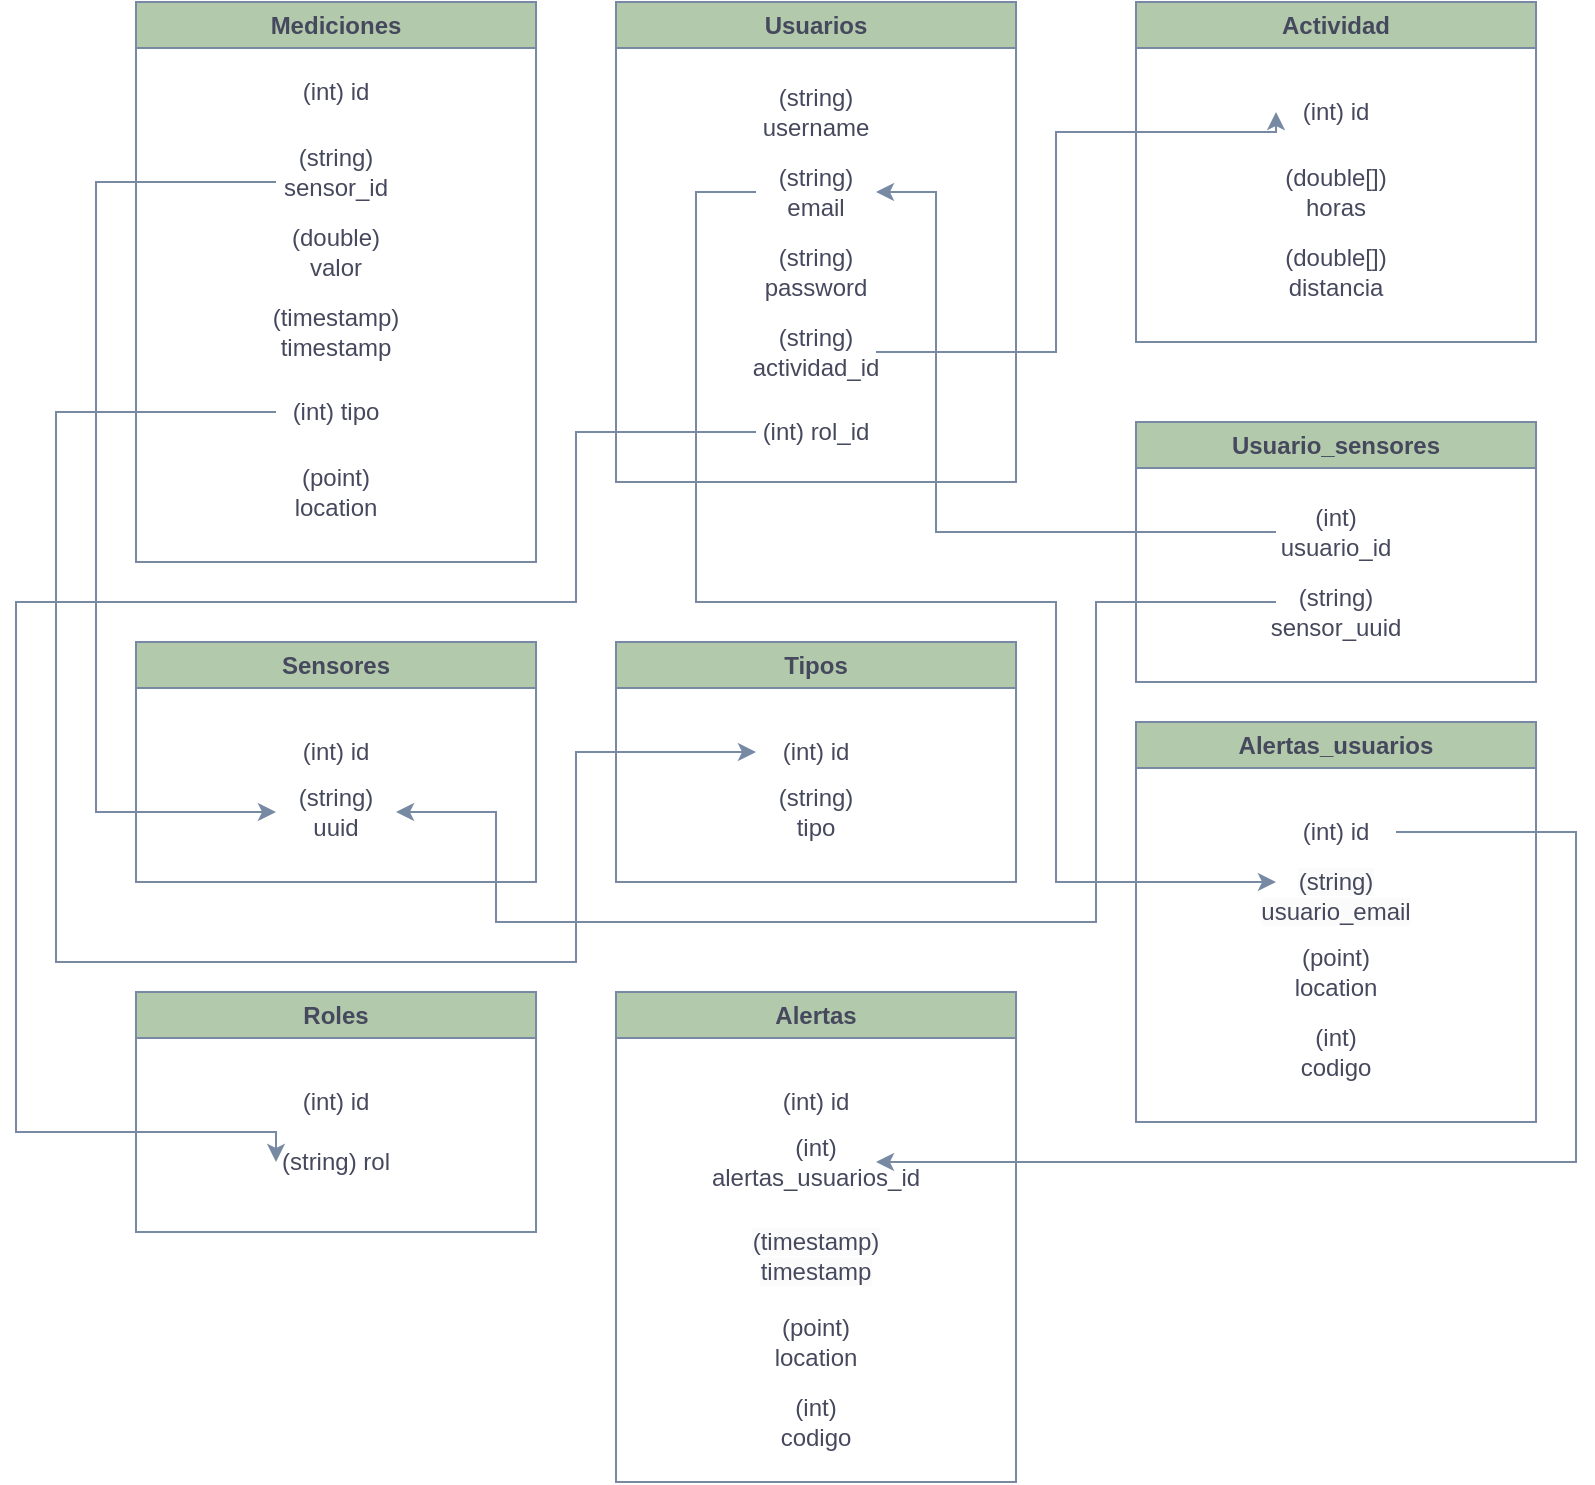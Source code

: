 <mxfile version="24.9.1">
  <diagram name="Página-1" id="d7KsWf4ks319aAviW53i">
    <mxGraphModel dx="1050" dy="603" grid="1" gridSize="10" guides="1" tooltips="1" connect="1" arrows="1" fold="1" page="1" pageScale="1" pageWidth="827" pageHeight="1169" math="0" shadow="0">
      <root>
        <mxCell id="0" />
        <mxCell id="1" parent="0" />
        <mxCell id="lPuHSy9JBYom4FwQSkHS-7" value="Usuarios" style="swimlane;whiteSpace=wrap;html=1;strokeWidth=1;fillColor=#B2C9AB;strokeColor=#788AA3;labelBackgroundColor=none;fontColor=#46495D;" parent="1" vertex="1">
          <mxGeometry x="320" y="90" width="200" height="240" as="geometry" />
        </mxCell>
        <mxCell id="lPuHSy9JBYom4FwQSkHS-16" value="(string) username" style="text;html=1;align=center;verticalAlign=middle;whiteSpace=wrap;rounded=0;strokeWidth=1;labelBackgroundColor=none;fontColor=#46495D;" parent="lPuHSy9JBYom4FwQSkHS-7" vertex="1">
          <mxGeometry x="70" y="40" width="60" height="30" as="geometry" />
        </mxCell>
        <mxCell id="lPuHSy9JBYom4FwQSkHS-17" value="(string) email" style="text;html=1;align=center;verticalAlign=middle;whiteSpace=wrap;rounded=0;strokeWidth=1;labelBackgroundColor=none;fontColor=#46495D;" parent="lPuHSy9JBYom4FwQSkHS-7" vertex="1">
          <mxGeometry x="70" y="80" width="60" height="30" as="geometry" />
        </mxCell>
        <mxCell id="lPuHSy9JBYom4FwQSkHS-18" value="(string) password" style="text;html=1;align=center;verticalAlign=middle;whiteSpace=wrap;rounded=0;strokeWidth=1;labelBackgroundColor=none;fontColor=#46495D;" parent="lPuHSy9JBYom4FwQSkHS-7" vertex="1">
          <mxGeometry x="70" y="120" width="60" height="30" as="geometry" />
        </mxCell>
        <mxCell id="lPuHSy9JBYom4FwQSkHS-32" value="(string) actividad_id" style="text;html=1;align=center;verticalAlign=middle;whiteSpace=wrap;rounded=0;strokeWidth=1;labelBackgroundColor=none;fontColor=#46495D;" parent="lPuHSy9JBYom4FwQSkHS-7" vertex="1">
          <mxGeometry x="70" y="160" width="60" height="30" as="geometry" />
        </mxCell>
        <mxCell id="368Kri4X5AZdjt9BAFAR-2" value="(int) rol_id" style="text;html=1;align=center;verticalAlign=middle;whiteSpace=wrap;rounded=0;strokeWidth=1;labelBackgroundColor=none;fontColor=#46495D;" parent="lPuHSy9JBYom4FwQSkHS-7" vertex="1">
          <mxGeometry x="70" y="200" width="60" height="30" as="geometry" />
        </mxCell>
        <mxCell id="lPuHSy9JBYom4FwQSkHS-8" value="Sensores" style="swimlane;whiteSpace=wrap;html=1;strokeWidth=1;fillColor=#B2C9AB;strokeColor=#788AA3;labelBackgroundColor=none;fontColor=#46495D;" parent="1" vertex="1">
          <mxGeometry x="80" y="410" width="200" height="120" as="geometry" />
        </mxCell>
        <mxCell id="lPuHSy9JBYom4FwQSkHS-20" value="(int) id" style="text;html=1;align=center;verticalAlign=middle;whiteSpace=wrap;rounded=0;strokeWidth=1;labelBackgroundColor=none;fontColor=#46495D;" parent="lPuHSy9JBYom4FwQSkHS-8" vertex="1">
          <mxGeometry x="70" y="40" width="60" height="30" as="geometry" />
        </mxCell>
        <mxCell id="vO8Bc6MrP7aM6KnfJU3P-3" value="(string) uuid" style="text;html=1;align=center;verticalAlign=middle;whiteSpace=wrap;rounded=0;strokeWidth=1;labelBackgroundColor=none;fontColor=#46495D;" parent="lPuHSy9JBYom4FwQSkHS-8" vertex="1">
          <mxGeometry x="70" y="70" width="60" height="30" as="geometry" />
        </mxCell>
        <mxCell id="lPuHSy9JBYom4FwQSkHS-6" value="Mediciones" style="swimlane;whiteSpace=wrap;html=1;strokeWidth=1;fillColor=#B2C9AB;strokeColor=#788AA3;labelBackgroundColor=none;fontColor=#46495D;" parent="1" vertex="1">
          <mxGeometry x="80" y="90" width="200" height="280" as="geometry" />
        </mxCell>
        <mxCell id="lPuHSy9JBYom4FwQSkHS-10" value="(int) id" style="text;html=1;align=center;verticalAlign=middle;whiteSpace=wrap;rounded=0;strokeWidth=1;labelBackgroundColor=none;fontColor=#46495D;" parent="lPuHSy9JBYom4FwQSkHS-6" vertex="1">
          <mxGeometry x="70" y="30" width="60" height="30" as="geometry" />
        </mxCell>
        <mxCell id="lPuHSy9JBYom4FwQSkHS-11" value="(string) sensor_id" style="text;html=1;align=center;verticalAlign=middle;whiteSpace=wrap;rounded=0;strokeWidth=1;labelBackgroundColor=none;fontColor=#46495D;" parent="lPuHSy9JBYom4FwQSkHS-6" vertex="1">
          <mxGeometry x="70" y="70" width="60" height="30" as="geometry" />
        </mxCell>
        <mxCell id="lPuHSy9JBYom4FwQSkHS-12" value="(double) valor" style="text;html=1;align=center;verticalAlign=middle;whiteSpace=wrap;rounded=0;strokeWidth=1;labelBackgroundColor=none;fontColor=#46495D;" parent="lPuHSy9JBYom4FwQSkHS-6" vertex="1">
          <mxGeometry x="70" y="110" width="60" height="30" as="geometry" />
        </mxCell>
        <mxCell id="vO8Bc6MrP7aM6KnfJU3P-1" value="(timestamp) timestamp" style="text;html=1;align=center;verticalAlign=middle;whiteSpace=wrap;rounded=0;strokeWidth=1;labelBackgroundColor=none;fontColor=#46495D;" parent="lPuHSy9JBYom4FwQSkHS-6" vertex="1">
          <mxGeometry x="70" y="150" width="60" height="30" as="geometry" />
        </mxCell>
        <mxCell id="_4Zf9swhVRQTgOmQRopR-1" value="(int) tipo" style="text;html=1;align=center;verticalAlign=middle;whiteSpace=wrap;rounded=0;strokeWidth=1;labelBackgroundColor=none;fontColor=#46495D;" parent="lPuHSy9JBYom4FwQSkHS-6" vertex="1">
          <mxGeometry x="70" y="190" width="60" height="30" as="geometry" />
        </mxCell>
        <mxCell id="zoJm0KBP2ljBXNxWqh_M-6" value="(point) location" style="text;html=1;align=center;verticalAlign=middle;whiteSpace=wrap;rounded=0;strokeWidth=1;labelBackgroundColor=none;fontColor=#46495D;" parent="lPuHSy9JBYom4FwQSkHS-6" vertex="1">
          <mxGeometry x="70" y="230" width="60" height="30" as="geometry" />
        </mxCell>
        <mxCell id="lPuHSy9JBYom4FwQSkHS-25" value="Actividad" style="swimlane;whiteSpace=wrap;html=1;strokeWidth=1;fillColor=#B2C9AB;strokeColor=#788AA3;labelBackgroundColor=none;fontColor=#46495D;" parent="1" vertex="1">
          <mxGeometry x="580" y="90" width="200" height="170" as="geometry" />
        </mxCell>
        <mxCell id="lPuHSy9JBYom4FwQSkHS-26" value="(int) id" style="text;html=1;align=center;verticalAlign=middle;whiteSpace=wrap;rounded=0;strokeWidth=1;labelBackgroundColor=none;fontColor=#46495D;" parent="lPuHSy9JBYom4FwQSkHS-25" vertex="1">
          <mxGeometry x="70" y="40" width="60" height="30" as="geometry" />
        </mxCell>
        <mxCell id="lPuHSy9JBYom4FwQSkHS-27" value="(double[]) horas" style="text;html=1;align=center;verticalAlign=middle;whiteSpace=wrap;rounded=0;strokeWidth=1;labelBackgroundColor=none;fontColor=#46495D;" parent="lPuHSy9JBYom4FwQSkHS-25" vertex="1">
          <mxGeometry x="70" y="80" width="60" height="30" as="geometry" />
        </mxCell>
        <mxCell id="lPuHSy9JBYom4FwQSkHS-28" value="(double[]) distancia" style="text;html=1;align=center;verticalAlign=middle;whiteSpace=wrap;rounded=0;strokeWidth=1;labelBackgroundColor=none;fontColor=#46495D;" parent="lPuHSy9JBYom4FwQSkHS-25" vertex="1">
          <mxGeometry x="70" y="120" width="60" height="30" as="geometry" />
        </mxCell>
        <mxCell id="lPuHSy9JBYom4FwQSkHS-37" style="edgeStyle=orthogonalEdgeStyle;rounded=0;orthogonalLoop=1;jettySize=auto;html=1;exitX=1;exitY=0.5;exitDx=0;exitDy=0;entryX=0;entryY=0.5;entryDx=0;entryDy=0;strokeColor=#788AA3;fontColor=#46495D;fillColor=#B2C9AB;" parent="1" source="lPuHSy9JBYom4FwQSkHS-32" target="lPuHSy9JBYom4FwQSkHS-26" edge="1">
          <mxGeometry relative="1" as="geometry">
            <Array as="points">
              <mxPoint x="540" y="265" />
              <mxPoint x="540" y="155" />
            </Array>
          </mxGeometry>
        </mxCell>
        <mxCell id="L7D0g5wzMMQMC1-YXqfL-8" style="edgeStyle=orthogonalEdgeStyle;rounded=0;orthogonalLoop=1;jettySize=auto;html=1;strokeColor=#788AA3;entryX=0;entryY=0.5;entryDx=0;entryDy=0;" parent="1" source="lPuHSy9JBYom4FwQSkHS-11" target="vO8Bc6MrP7aM6KnfJU3P-3" edge="1">
          <mxGeometry relative="1" as="geometry">
            <Array as="points">
              <mxPoint x="60" y="180" />
              <mxPoint x="60" y="495" />
            </Array>
            <mxPoint x="140" y="385" as="targetPoint" />
          </mxGeometry>
        </mxCell>
        <mxCell id="vO8Bc6MrP7aM6KnfJU3P-4" value="Tipos" style="swimlane;whiteSpace=wrap;html=1;strokeWidth=1;fillColor=#B2C9AB;strokeColor=#788AA3;labelBackgroundColor=none;fontColor=#46495D;" parent="1" vertex="1">
          <mxGeometry x="320" y="410" width="200" height="120" as="geometry" />
        </mxCell>
        <mxCell id="vO8Bc6MrP7aM6KnfJU3P-5" value="(int) id" style="text;html=1;align=center;verticalAlign=middle;whiteSpace=wrap;rounded=0;strokeWidth=1;labelBackgroundColor=none;fontColor=#46495D;" parent="vO8Bc6MrP7aM6KnfJU3P-4" vertex="1">
          <mxGeometry x="70" y="40" width="60" height="30" as="geometry" />
        </mxCell>
        <mxCell id="vO8Bc6MrP7aM6KnfJU3P-7" value="(string) tipo" style="text;html=1;align=center;verticalAlign=middle;whiteSpace=wrap;rounded=0;strokeWidth=1;labelBackgroundColor=none;fontColor=#46495D;" parent="vO8Bc6MrP7aM6KnfJU3P-4" vertex="1">
          <mxGeometry x="70" y="70" width="60" height="30" as="geometry" />
        </mxCell>
        <mxCell id="_4Zf9swhVRQTgOmQRopR-2" style="edgeStyle=orthogonalEdgeStyle;rounded=0;orthogonalLoop=1;jettySize=auto;html=1;entryX=0;entryY=0.5;entryDx=0;entryDy=0;strokeColor=#788AA3;" parent="1" source="_4Zf9swhVRQTgOmQRopR-1" target="vO8Bc6MrP7aM6KnfJU3P-5" edge="1">
          <mxGeometry relative="1" as="geometry">
            <Array as="points">
              <mxPoint x="40" y="295" />
              <mxPoint x="40" y="570" />
              <mxPoint x="300" y="570" />
              <mxPoint x="300" y="465" />
            </Array>
          </mxGeometry>
        </mxCell>
        <mxCell id="GQpPogkUwIzzJkeGFBOp-1" value="Usuario_sensores" style="swimlane;whiteSpace=wrap;html=1;strokeWidth=1;fillColor=#B2C9AB;strokeColor=#788AA3;labelBackgroundColor=none;fontColor=#46495D;" parent="1" vertex="1">
          <mxGeometry x="580" y="300" width="200" height="130" as="geometry" />
        </mxCell>
        <mxCell id="GQpPogkUwIzzJkeGFBOp-2" value="(int) usuario_id" style="text;html=1;align=center;verticalAlign=middle;whiteSpace=wrap;rounded=0;strokeWidth=1;labelBackgroundColor=none;fontColor=#46495D;" parent="GQpPogkUwIzzJkeGFBOp-1" vertex="1">
          <mxGeometry x="70" y="40" width="60" height="30" as="geometry" />
        </mxCell>
        <mxCell id="GQpPogkUwIzzJkeGFBOp-3" value="(string) sensor_uuid" style="text;html=1;align=center;verticalAlign=middle;whiteSpace=wrap;rounded=0;strokeWidth=1;labelBackgroundColor=none;fontColor=#46495D;" parent="GQpPogkUwIzzJkeGFBOp-1" vertex="1">
          <mxGeometry x="70" y="80" width="60" height="30" as="geometry" />
        </mxCell>
        <mxCell id="GQpPogkUwIzzJkeGFBOp-4" style="edgeStyle=orthogonalEdgeStyle;rounded=0;orthogonalLoop=1;jettySize=auto;html=1;entryX=1;entryY=0.5;entryDx=0;entryDy=0;strokeColor=#788AA3;exitX=0;exitY=0.5;exitDx=0;exitDy=0;" parent="1" source="GQpPogkUwIzzJkeGFBOp-2" target="lPuHSy9JBYom4FwQSkHS-17" edge="1">
          <mxGeometry relative="1" as="geometry">
            <mxPoint x="650" y="395" as="sourcePoint" />
            <mxPoint x="440" y="155" as="targetPoint" />
            <Array as="points">
              <mxPoint x="480" y="355" />
              <mxPoint x="480" y="185" />
            </Array>
          </mxGeometry>
        </mxCell>
        <mxCell id="GQpPogkUwIzzJkeGFBOp-5" style="edgeStyle=orthogonalEdgeStyle;rounded=0;orthogonalLoop=1;jettySize=auto;html=1;entryX=1;entryY=0.5;entryDx=0;entryDy=0;strokeColor=#788AA3;" parent="1" source="GQpPogkUwIzzJkeGFBOp-3" target="vO8Bc6MrP7aM6KnfJU3P-3" edge="1">
          <mxGeometry relative="1" as="geometry">
            <Array as="points">
              <mxPoint x="560" y="390" />
              <mxPoint x="560" y="550" />
              <mxPoint x="260" y="550" />
              <mxPoint x="260" y="495" />
            </Array>
          </mxGeometry>
        </mxCell>
        <mxCell id="zoJm0KBP2ljBXNxWqh_M-1" value="Alertas_usuarios" style="swimlane;whiteSpace=wrap;html=1;strokeWidth=1;fillColor=#B2C9AB;strokeColor=#788AA3;labelBackgroundColor=none;fontColor=#46495D;" parent="1" vertex="1">
          <mxGeometry x="580" y="450" width="200" height="200" as="geometry" />
        </mxCell>
        <mxCell id="zoJm0KBP2ljBXNxWqh_M-2" value="(int) id" style="text;html=1;align=center;verticalAlign=middle;whiteSpace=wrap;rounded=0;strokeWidth=1;labelBackgroundColor=none;fontColor=#46495D;" parent="zoJm0KBP2ljBXNxWqh_M-1" vertex="1">
          <mxGeometry x="70" y="40" width="60" height="30" as="geometry" />
        </mxCell>
        <mxCell id="zoJm0KBP2ljBXNxWqh_M-3" value="&lt;br&gt;&lt;span style=&quot;color: rgb(70, 73, 93); font-family: Helvetica; font-size: 12px; font-style: normal; font-variant-ligatures: normal; font-variant-caps: normal; font-weight: 400; letter-spacing: normal; orphans: 2; text-align: center; text-indent: 0px; text-transform: none; widows: 2; word-spacing: 0px; -webkit-text-stroke-width: 0px; white-space: normal; background-color: rgb(251, 251, 251); text-decoration-thickness: initial; text-decoration-style: initial; text-decoration-color: initial; display: inline !important; float: none;&quot;&gt;(string) usuario_email&lt;/span&gt;" style="text;html=1;align=center;verticalAlign=middle;whiteSpace=wrap;rounded=0;strokeWidth=1;labelBackgroundColor=none;fontColor=#46495D;" parent="zoJm0KBP2ljBXNxWqh_M-1" vertex="1">
          <mxGeometry x="70" y="65" width="60" height="30" as="geometry" />
        </mxCell>
        <mxCell id="zoJm0KBP2ljBXNxWqh_M-7" value="(point) location" style="text;html=1;align=center;verticalAlign=middle;whiteSpace=wrap;rounded=0;strokeWidth=1;labelBackgroundColor=none;fontColor=#46495D;" parent="zoJm0KBP2ljBXNxWqh_M-1" vertex="1">
          <mxGeometry x="70" y="110" width="60" height="30" as="geometry" />
        </mxCell>
        <mxCell id="ehVsyRK23SbuebdKCDAf-1" value="(int) codigo" style="text;html=1;align=center;verticalAlign=middle;whiteSpace=wrap;rounded=0;strokeWidth=1;labelBackgroundColor=none;fontColor=#46495D;" parent="zoJm0KBP2ljBXNxWqh_M-1" vertex="1">
          <mxGeometry x="70" y="150" width="60" height="30" as="geometry" />
        </mxCell>
        <mxCell id="368Kri4X5AZdjt9BAFAR-3" value="Roles" style="swimlane;whiteSpace=wrap;html=1;strokeWidth=1;fillColor=#B2C9AB;strokeColor=#788AA3;labelBackgroundColor=none;fontColor=#46495D;" parent="1" vertex="1">
          <mxGeometry x="80" y="585" width="200" height="120" as="geometry" />
        </mxCell>
        <mxCell id="368Kri4X5AZdjt9BAFAR-4" value="(int) id" style="text;html=1;align=center;verticalAlign=middle;whiteSpace=wrap;rounded=0;strokeWidth=1;labelBackgroundColor=none;fontColor=#46495D;" parent="368Kri4X5AZdjt9BAFAR-3" vertex="1">
          <mxGeometry x="70" y="40" width="60" height="30" as="geometry" />
        </mxCell>
        <mxCell id="368Kri4X5AZdjt9BAFAR-5" value="(string) rol" style="text;html=1;align=center;verticalAlign=middle;whiteSpace=wrap;rounded=0;strokeWidth=1;labelBackgroundColor=none;fontColor=#46495D;" parent="368Kri4X5AZdjt9BAFAR-3" vertex="1">
          <mxGeometry x="70" y="70" width="60" height="30" as="geometry" />
        </mxCell>
        <mxCell id="368Kri4X5AZdjt9BAFAR-6" style="edgeStyle=orthogonalEdgeStyle;rounded=0;orthogonalLoop=1;jettySize=auto;html=1;entryX=0;entryY=0.5;entryDx=0;entryDy=0;fillColor=#f5f5f5;strokeColor=#788AA3;exitX=0;exitY=0.5;exitDx=0;exitDy=0;" parent="1" source="368Kri4X5AZdjt9BAFAR-2" target="368Kri4X5AZdjt9BAFAR-5" edge="1">
          <mxGeometry relative="1" as="geometry">
            <Array as="points">
              <mxPoint x="300" y="305" />
              <mxPoint x="300" y="390" />
              <mxPoint x="20" y="390" />
              <mxPoint x="20" y="655" />
            </Array>
          </mxGeometry>
        </mxCell>
        <mxCell id="Dd5Xpy8GFNpHANUc9XjX-1" style="edgeStyle=orthogonalEdgeStyle;rounded=0;orthogonalLoop=1;jettySize=auto;html=1;entryX=0;entryY=0.5;entryDx=0;entryDy=0;strokeColor=#788AA3;" edge="1" parent="1" source="lPuHSy9JBYom4FwQSkHS-17" target="zoJm0KBP2ljBXNxWqh_M-3">
          <mxGeometry relative="1" as="geometry">
            <Array as="points">
              <mxPoint x="360" y="185" />
              <mxPoint x="360" y="390" />
              <mxPoint x="540" y="390" />
              <mxPoint x="540" y="530" />
            </Array>
          </mxGeometry>
        </mxCell>
        <mxCell id="Dd5Xpy8GFNpHANUc9XjX-2" value="Alertas" style="swimlane;whiteSpace=wrap;html=1;strokeWidth=1;fillColor=#B2C9AB;strokeColor=#788AA3;labelBackgroundColor=none;fontColor=#46495D;" vertex="1" parent="1">
          <mxGeometry x="320" y="585" width="200" height="245" as="geometry" />
        </mxCell>
        <mxCell id="Dd5Xpy8GFNpHANUc9XjX-3" value="(int) id" style="text;html=1;align=center;verticalAlign=middle;whiteSpace=wrap;rounded=0;strokeWidth=1;labelBackgroundColor=none;fontColor=#46495D;" vertex="1" parent="Dd5Xpy8GFNpHANUc9XjX-2">
          <mxGeometry x="70" y="40" width="60" height="30" as="geometry" />
        </mxCell>
        <mxCell id="Dd5Xpy8GFNpHANUc9XjX-4" value="&lt;br&gt;&lt;span style=&quot;color: rgb(70, 73, 93); font-family: Helvetica; font-size: 12px; font-style: normal; font-variant-ligatures: normal; font-variant-caps: normal; font-weight: 400; letter-spacing: normal; orphans: 2; text-align: center; text-indent: 0px; text-transform: none; widows: 2; word-spacing: 0px; -webkit-text-stroke-width: 0px; white-space: normal; background-color: rgb(251, 251, 251); text-decoration-thickness: initial; text-decoration-style: initial; text-decoration-color: initial; display: inline !important; float: none;&quot;&gt;(timestamp) timestamp&lt;/span&gt;" style="text;html=1;align=center;verticalAlign=middle;whiteSpace=wrap;rounded=0;strokeWidth=1;labelBackgroundColor=none;fontColor=#46495D;" vertex="1" parent="Dd5Xpy8GFNpHANUc9XjX-2">
          <mxGeometry x="70" y="110" width="60" height="30" as="geometry" />
        </mxCell>
        <mxCell id="Dd5Xpy8GFNpHANUc9XjX-5" value="(point) location" style="text;html=1;align=center;verticalAlign=middle;whiteSpace=wrap;rounded=0;strokeWidth=1;labelBackgroundColor=none;fontColor=#46495D;" vertex="1" parent="Dd5Xpy8GFNpHANUc9XjX-2">
          <mxGeometry x="70" y="160" width="60" height="30" as="geometry" />
        </mxCell>
        <mxCell id="Dd5Xpy8GFNpHANUc9XjX-6" value="(int) codigo" style="text;html=1;align=center;verticalAlign=middle;whiteSpace=wrap;rounded=0;strokeWidth=1;labelBackgroundColor=none;fontColor=#46495D;" vertex="1" parent="Dd5Xpy8GFNpHANUc9XjX-2">
          <mxGeometry x="70" y="200" width="60" height="30" as="geometry" />
        </mxCell>
        <mxCell id="Dd5Xpy8GFNpHANUc9XjX-7" value="(int) alertas_usuarios_id" style="text;html=1;align=center;verticalAlign=middle;whiteSpace=wrap;rounded=0;strokeWidth=1;labelBackgroundColor=none;fontColor=#46495D;" vertex="1" parent="Dd5Xpy8GFNpHANUc9XjX-2">
          <mxGeometry x="70" y="70" width="60" height="30" as="geometry" />
        </mxCell>
        <mxCell id="Dd5Xpy8GFNpHANUc9XjX-8" style="edgeStyle=orthogonalEdgeStyle;rounded=0;orthogonalLoop=1;jettySize=auto;html=1;exitX=1;exitY=0.5;exitDx=0;exitDy=0;entryX=1;entryY=0.5;entryDx=0;entryDy=0;strokeColor=#788AA3;" edge="1" parent="1" source="zoJm0KBP2ljBXNxWqh_M-2" target="Dd5Xpy8GFNpHANUc9XjX-7">
          <mxGeometry relative="1" as="geometry">
            <Array as="points">
              <mxPoint x="800" y="505" />
              <mxPoint x="800" y="670" />
            </Array>
          </mxGeometry>
        </mxCell>
      </root>
    </mxGraphModel>
  </diagram>
</mxfile>
